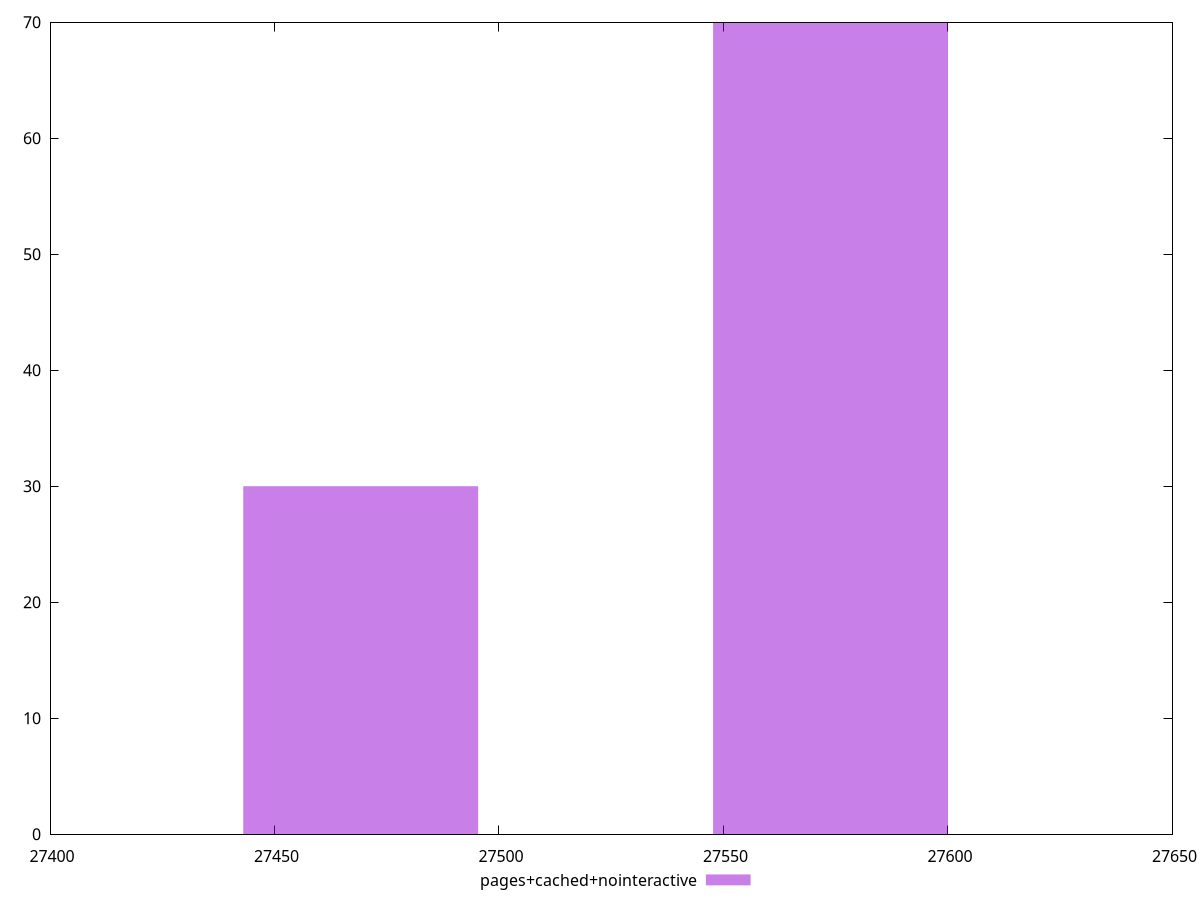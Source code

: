 $_pagesCachedNointeractive <<EOF
27469.198824075276 30
27573.843391024137 70
EOF
set key outside below
set terminal pngcairo
set output "report_00004_2020-11-02T20-21-41.718Z/uses-webp-images/pages+cached+nointeractive//raw_hist.png"
set yrange [0:70]
set boxwidth 52.3222834744291
set style fill transparent solid 0.5 noborder
plot $_pagesCachedNointeractive title "pages+cached+nointeractive" with boxes ,